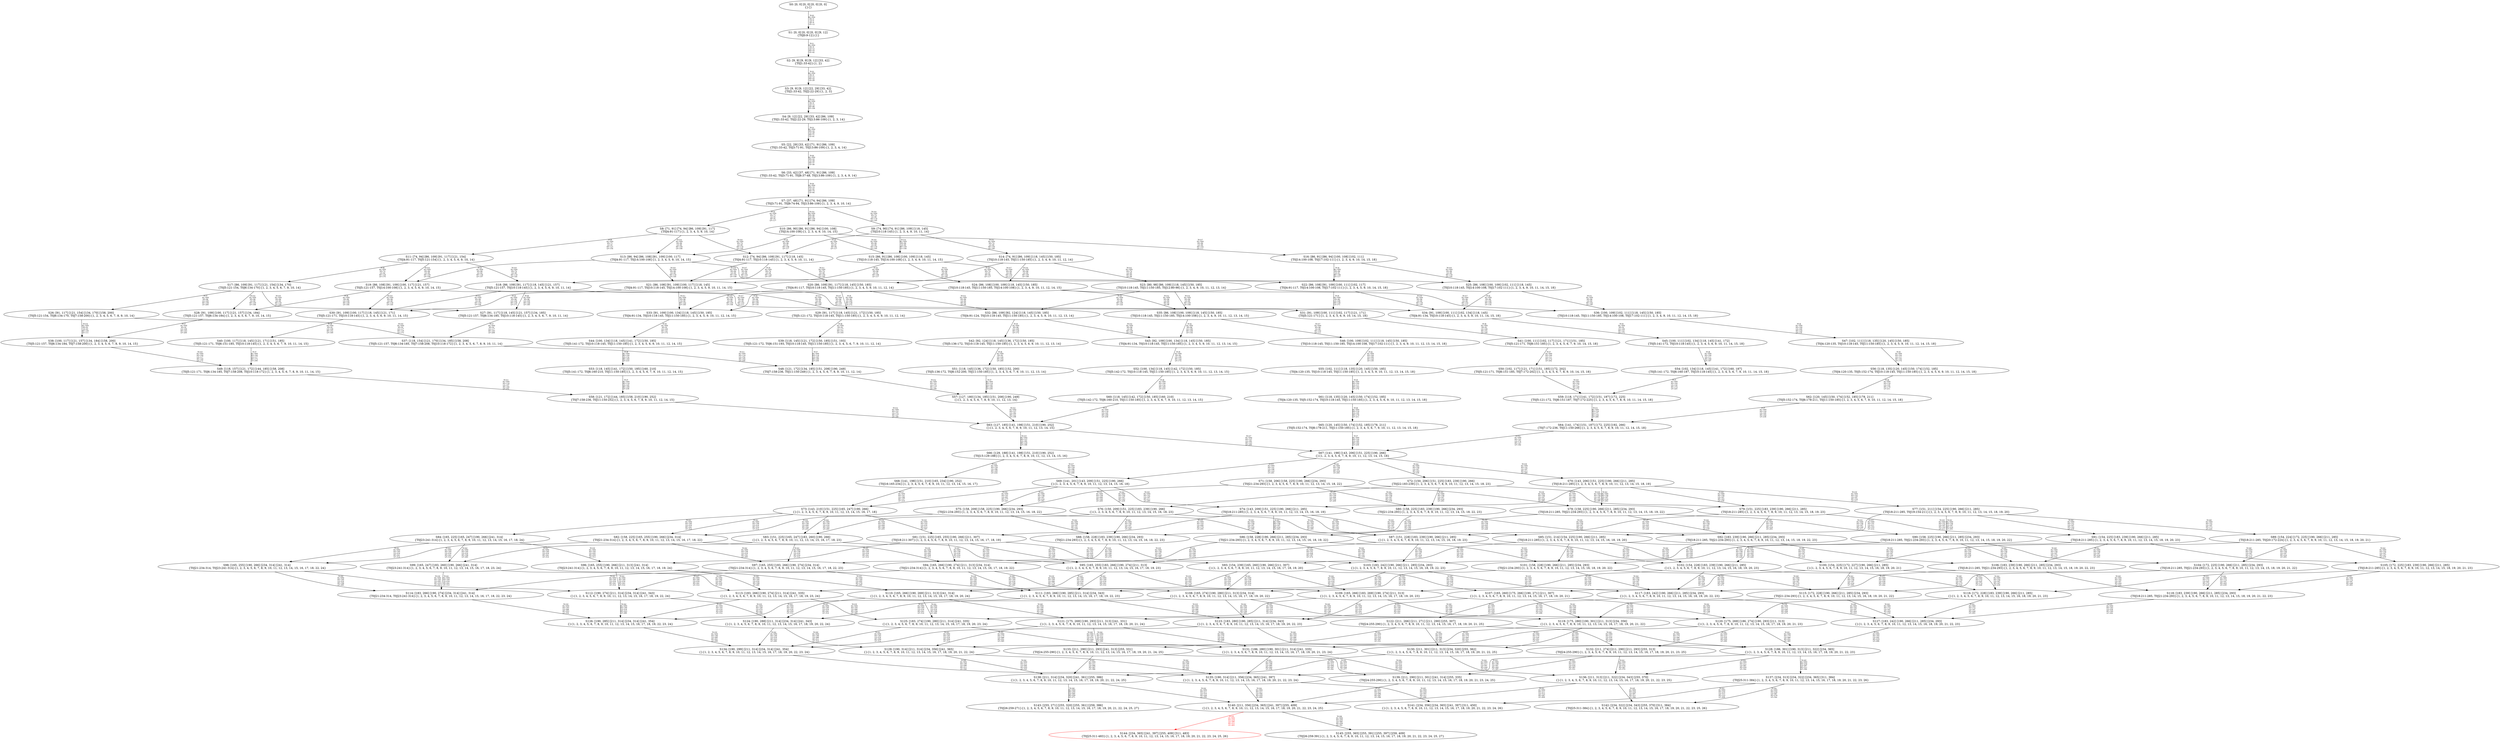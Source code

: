 digraph {
	S0[label="S0: [0, 0] [0, 0] [0, 0] [0, 0] \n{}{}"];
	S1[label="S1: [0, 0] [0, 0] [0, 0] [9, 12] \n{T0J0:9-12}{1}"];
	S2[label="S2: [9, 9] [9, 9] [9, 12] [33, 42] \n{T0J1:33-42}{1, 2}"];
	S3[label="S3: [9, 9] [9, 12] [22, 29] [33, 42] \n{T0J1:33-42, T0J2:22-29}{1, 2, 3}"];
	S4[label="S4: [9, 12] [22, 29] [33, 42] [86, 109] \n{T0J1:33-42, T0J2:22-29, T0J13:86-109}{1, 2, 3, 14}"];
	S5[label="S5: [22, 29] [33, 42] [71, 91] [86, 109] \n{T0J1:33-42, T0J3:71-91, T0J13:86-109}{1, 2, 3, 4, 14}"];
	S6[label="S6: [33, 42] [37, 48] [71, 91] [86, 109] \n{T0J1:33-42, T0J3:71-91, T0J8:37-48, T0J13:86-109}{1, 2, 3, 4, 9, 14}"];
	S7[label="S7: [37, 48] [71, 91] [74, 94] [86, 109] \n{T0J3:71-91, T0J9:74-94, T0J13:86-109}{1, 2, 3, 4, 9, 10, 14}"];
	S8[label="S8: [71, 91] [74, 94] [86, 109] [91, 117] \n{T0J4:91-117}{1, 2, 3, 4, 5, 9, 10, 14}"];
	S9[label="S9: [74, 90] [74, 91] [86, 109] [118, 145] \n{T0J10:118-145}{1, 2, 3, 4, 9, 10, 11, 14}"];
	S10[label="S10: [86, 90] [86, 91] [86, 94] [100, 108] \n{T0J14:100-108}{1, 2, 3, 4, 9, 10, 14, 15}"];
	S11[label="S11: [74, 94] [86, 109] [91, 117] [121, 154] \n{T0J4:91-117, T0J5:121-154}{1, 2, 3, 4, 5, 6, 9, 10, 14}"];
	S12[label="S12: [74, 94] [86, 109] [91, 117] [118, 145] \n{T0J4:91-117, T0J10:118-145}{1, 2, 3, 4, 5, 9, 10, 11, 14}"];
	S13[label="S13: [86, 94] [86, 108] [91, 109] [100, 117] \n{T0J4:91-117, T0J14:100-108}{1, 2, 3, 4, 5, 9, 10, 14, 15}"];
	S14[label="S14: [74, 91] [86, 109] [118, 145] [150, 185] \n{T0J10:118-145, T0J11:150-185}{1, 2, 3, 4, 9, 10, 11, 12, 14}"];
	S15[label="S15: [86, 91] [86, 108] [100, 109] [118, 145] \n{T0J10:118-145, T0J14:100-108}{1, 2, 3, 4, 9, 10, 11, 14, 15}"];
	S16[label="S16: [86, 91] [86, 94] [100, 108] [102, 111] \n{T0J14:100-108, T0J17:102-111}{1, 2, 3, 4, 9, 10, 14, 15, 18}"];
	S17[label="S17: [86, 109] [91, 117] [121, 154] [134, 170] \n{T0J5:121-154, T0J6:134-170}{1, 2, 3, 4, 5, 6, 7, 9, 10, 14}"];
	S18[label="S18: [86, 109] [91, 117] [118, 145] [121, 157] \n{T0J5:121-157, T0J10:118-145}{1, 2, 3, 4, 5, 6, 9, 10, 11, 14}"];
	S19[label="S19: [86, 108] [91, 109] [100, 117] [121, 157] \n{T0J5:121-157, T0J14:100-108}{1, 2, 3, 4, 5, 6, 9, 10, 14, 15}"];
	S20[label="S20: [86, 109] [91, 117] [118, 145] [150, 185] \n{T0J4:91-117, T0J10:118-145, T0J11:150-185}{1, 2, 3, 4, 5, 9, 10, 11, 12, 14}"];
	S21[label="S21: [86, 108] [91, 109] [100, 117] [118, 145] \n{T0J4:91-117, T0J10:118-145, T0J14:100-108}{1, 2, 3, 4, 5, 9, 10, 11, 14, 15}"];
	S22[label="S22: [86, 108] [91, 109] [100, 111] [102, 117] \n{T0J4:91-117, T0J14:100-108, T0J17:102-111}{1, 2, 3, 4, 5, 9, 10, 14, 15, 18}"];
	S23[label="S23: [80, 98] [86, 109] [118, 145] [150, 185] \n{T0J10:118-145, T0J11:150-185, T0J12:80-98}{1, 2, 3, 4, 9, 10, 11, 12, 13, 14}"];
	S24[label="S24: [86, 108] [100, 109] [118, 145] [150, 185] \n{T0J10:118-145, T0J11:150-185, T0J14:100-108}{1, 2, 3, 4, 9, 10, 11, 12, 14, 15}"];
	S25[label="S25: [86, 108] [100, 109] [102, 111] [118, 145] \n{T0J10:118-145, T0J14:100-108, T0J17:102-111}{1, 2, 3, 4, 9, 10, 11, 14, 15, 18}"];
	S26[label="S26: [91, 117] [121, 154] [134, 170] [158, 200] \n{T0J5:121-154, T0J6:134-170, T0J7:158-200}{1, 2, 3, 4, 5, 6, 7, 8, 9, 10, 14}"];
	S27[label="S27: [91, 117] [118, 145] [121, 157] [134, 185] \n{T0J5:121-157, T0J6:134-185, T0J10:118-145}{1, 2, 3, 4, 5, 6, 7, 9, 10, 11, 14}"];
	S28[label="S28: [91, 109] [100, 117] [121, 157] [134, 184] \n{T0J5:121-157, T0J6:134-184}{1, 2, 3, 4, 5, 6, 7, 9, 10, 14, 15}"];
	S29[label="S29: [91, 117] [118, 145] [121, 172] [150, 185] \n{T0J5:121-172, T0J10:118-145, T0J11:150-185}{1, 2, 3, 4, 5, 6, 9, 10, 11, 12, 14}"];
	S30[label="S30: [91, 109] [100, 117] [118, 145] [121, 171] \n{T0J5:121-171, T0J10:118-145}{1, 2, 3, 4, 5, 6, 9, 10, 11, 14, 15}"];
	S31[label="S31: [91, 109] [100, 111] [102, 117] [121, 171] \n{T0J5:121-171}{1, 2, 3, 4, 5, 6, 9, 10, 14, 15, 18}"];
	S32[label="S32: [86, 109] [92, 124] [118, 145] [150, 185] \n{T0J4:91-124, T0J10:118-145, T0J11:150-185}{1, 2, 3, 4, 5, 9, 10, 11, 12, 13, 14}"];
	S33[label="S33: [91, 109] [100, 134] [118, 145] [150, 185] \n{T0J4:91-134, T0J10:118-145, T0J11:150-185}{1, 2, 3, 4, 5, 9, 10, 11, 12, 14, 15}"];
	S34[label="S34: [91, 109] [100, 111] [102, 134] [118, 145] \n{T0J4:91-134, T0J10:118-145}{1, 2, 3, 4, 5, 9, 10, 11, 14, 15, 18}"];
	S35[label="S35: [86, 108] [100, 109] [118, 145] [150, 185] \n{T0J10:118-145, T0J11:150-185, T0J14:100-108}{1, 2, 3, 4, 9, 10, 11, 12, 13, 14, 15}"];
	S36[label="S36: [100, 109] [102, 111] [118, 145] [150, 185] \n{T0J10:118-145, T0J11:150-185, T0J14:100-108, T0J17:102-111}{1, 2, 3, 4, 9, 10, 11, 12, 14, 15, 18}"];
	S37[label="S37: [118, 154] [121, 170] [134, 185] [158, 208] \n{T0J5:121-157, T0J6:134-185, T0J7:158-208, T0J10:118-172}{1, 2, 3, 4, 5, 6, 7, 8, 9, 10, 11, 14}"];
	S38[label="S38: [100, 117] [121, 157] [134, 184] [158, 200] \n{T0J5:121-157, T0J6:134-184, T0J7:158-200}{1, 2, 3, 4, 5, 6, 7, 8, 9, 10, 14, 15}"];
	S39[label="S39: [118, 145] [121, 172] [150, 185] [151, 193] \n{T0J5:121-172, T0J6:151-193, T0J10:118-145, T0J11:150-185}{1, 2, 3, 4, 5, 6, 7, 9, 10, 11, 12, 14}"];
	S40[label="S40: [100, 117] [118, 145] [121, 171] [151, 185] \n{T0J5:121-171, T0J6:151-185, T0J10:118-145}{1, 2, 3, 4, 5, 6, 7, 9, 10, 11, 14, 15}"];
	S41[label="S41: [100, 111] [102, 117] [121, 171] [151, 185] \n{T0J5:121-171, T0J6:151-185}{1, 2, 3, 4, 5, 6, 7, 9, 10, 14, 15, 18}"];
	S42[label="S42: [92, 124] [118, 145] [136, 172] [150, 185] \n{T0J5:136-172, T0J10:118-145, T0J11:150-185}{1, 2, 3, 4, 5, 6, 9, 10, 11, 12, 13, 14}"];
	S43[label="S43: [92, 109] [100, 134] [118, 145] [150, 185] \n{T0J4:91-134, T0J10:118-145, T0J11:150-185}{1, 2, 3, 4, 5, 9, 10, 11, 12, 13, 14, 15}"];
	S44[label="S44: [100, 134] [118, 145] [141, 172] [150, 185] \n{T0J5:141-172, T0J10:118-145, T0J11:150-185}{1, 2, 3, 4, 5, 6, 9, 10, 11, 12, 14, 15}"];
	S45[label="S45: [100, 111] [102, 134] [118, 145] [141, 172] \n{T0J5:141-172, T0J10:118-145}{1, 2, 3, 4, 5, 6, 9, 10, 11, 14, 15, 18}"];
	S46[label="S46: [100, 109] [102, 111] [118, 145] [150, 185] \n{T0J10:118-145, T0J11:150-185, T0J14:100-108, T0J17:102-111}{1, 2, 3, 4, 9, 10, 11, 12, 13, 14, 15, 18}"];
	S47[label="S47: [102, 111] [118, 135] [120, 145] [150, 185] \n{T0J4:120-135, T0J10:118-145, T0J11:150-185}{1, 2, 3, 4, 5, 9, 10, 11, 12, 14, 15, 18}"];
	S48[label="S48: [121, 172] [134, 185] [151, 208] [190, 249] \n{T0J7:158-236, T0J11:150-249}{1, 2, 3, 4, 5, 6, 7, 8, 9, 10, 11, 12, 14}"];
	S49[label="S49: [118, 157] [121, 172] [144, 185] [158, 208] \n{T0J5:121-171, T0J6:134-185, T0J7:158-208, T0J10:118-172}{1, 2, 3, 4, 5, 6, 7, 8, 9, 10, 11, 14, 15}"];
	S50[label="S50: [102, 117] [121, 171] [151, 185] [172, 202] \n{T0J5:121-171, T0J6:151-185, T0J7:172-202}{1, 2, 3, 4, 5, 6, 7, 8, 9, 10, 14, 15, 18}"];
	S51[label="S51: [118, 145] [136, 172] [150, 185] [152, 200] \n{T0J5:136-172, T0J6:152-200, T0J11:150-185}{1, 2, 3, 4, 5, 6, 7, 9, 10, 11, 12, 13, 14}"];
	S52[label="S52: [100, 134] [118, 145] [142, 172] [150, 185] \n{T0J5:142-172, T0J10:118-145, T0J11:150-185}{1, 2, 3, 4, 5, 6, 9, 10, 11, 12, 13, 14, 15}"];
	S53[label="S53: [118, 145] [141, 172] [150, 185] [160, 210] \n{T0J5:141-172, T0J6:160-210, T0J11:150-185}{1, 2, 3, 4, 5, 6, 7, 9, 10, 11, 12, 14, 15}"];
	S54[label="S54: [102, 134] [118, 145] [141, 172] [160, 187] \n{T0J5:141-172, T0J6:160-187, T0J10:118-145}{1, 2, 3, 4, 5, 6, 7, 9, 10, 11, 14, 15, 18}"];
	S55[label="S55: [102, 111] [118, 135] [120, 145] [150, 185] \n{T0J4:120-135, T0J10:118-145, T0J11:150-185}{1, 2, 3, 4, 5, 9, 10, 11, 12, 13, 14, 15, 18}"];
	S56[label="S56: [118, 135] [120, 145] [150, 174] [152, 185] \n{T0J4:120-135, T0J5:152-174, T0J10:118-145, T0J11:150-185}{1, 2, 3, 4, 5, 6, 9, 10, 11, 12, 14, 15, 18}"];
	S57[label="S57: [127, 180] [134, 185] [151, 208] [190, 249] \n{}{1, 2, 3, 4, 5, 6, 7, 8, 9, 10, 11, 12, 13, 14}"];
	S58[label="S58: [121, 172] [144, 185] [158, 210] [190, 252] \n{T0J7:158-236, T0J11:150-252}{1, 2, 3, 4, 5, 6, 7, 8, 9, 10, 11, 12, 14, 15}"];
	S59[label="S59: [118, 171] [141, 172] [151, 187] [172, 225] \n{T0J5:121-172, T0J6:151-187, T0J7:172-225}{1, 2, 3, 4, 5, 6, 7, 8, 9, 10, 11, 14, 15, 18}"];
	S60[label="S60: [118, 145] [142, 172] [150, 185] [160, 210] \n{T0J5:142-172, T0J6:160-210, T0J11:150-185}{1, 2, 3, 4, 5, 6, 7, 9, 10, 11, 12, 13, 14, 15}"];
	S61[label="S61: [118, 135] [120, 145] [150, 174] [152, 185] \n{T0J4:120-135, T0J5:152-174, T0J10:118-145, T0J11:150-185}{1, 2, 3, 4, 5, 6, 9, 10, 11, 12, 13, 14, 15, 18}"];
	S62[label="S62: [120, 145] [150, 174] [152, 185] [178, 211] \n{T0J5:152-174, T0J6:178-211, T0J11:150-185}{1, 2, 3, 4, 5, 6, 7, 9, 10, 11, 12, 14, 15, 18}"];
	S63[label="S63: [127, 185] [141, 198] [151, 210] [190, 252] \n{}{1, 2, 3, 4, 5, 6, 7, 8, 9, 10, 11, 12, 13, 14, 15}"];
	S64[label="S64: [141, 174] [151, 187] [172, 225] [192, 266] \n{T0J7:172-236, T0J11:150-266}{1, 2, 3, 4, 5, 6, 7, 8, 9, 10, 11, 12, 14, 15, 18}"];
	S65[label="S65: [120, 145] [150, 174] [152, 185] [178, 211] \n{T0J5:152-174, T0J6:178-211, T0J11:150-185}{1, 2, 3, 4, 5, 6, 7, 9, 10, 11, 12, 13, 14, 15, 18}"];
	S66[label="S66: [129, 188] [141, 198] [151, 210] [190, 252] \n{T0J15:129-188}{1, 2, 3, 4, 5, 6, 7, 8, 9, 10, 11, 12, 13, 14, 15, 16}"];
	S67[label="S67: [141, 198] [143, 206] [151, 225] [190, 266] \n{}{1, 2, 3, 4, 5, 6, 7, 8, 9, 10, 11, 12, 13, 14, 15, 18}"];
	S68[label="S68: [141, 198] [151, 210] [165, 234] [190, 252] \n{T0J16:165-234}{1, 2, 3, 4, 5, 6, 7, 8, 9, 10, 11, 12, 13, 14, 15, 16, 17}"];
	S69[label="S69: [141, 201] [143, 209] [151, 225] [190, 266] \n{}{1, 2, 3, 4, 5, 6, 7, 8, 9, 10, 11, 12, 13, 14, 15, 16, 18}"];
	S70[label="S70: [143, 206] [151, 225] [190, 266] [211, 285] \n{T0J18:211-285}{1, 2, 3, 4, 5, 6, 7, 8, 9, 10, 11, 12, 13, 14, 15, 18, 19}"];
	S71[label="S71: [158, 206] [158, 225] [190, 266] [234, 293] \n{T0J21:234-293}{1, 2, 3, 4, 5, 6, 7, 8, 9, 10, 11, 12, 13, 14, 15, 18, 22}"];
	S72[label="S72: [150, 206] [151, 225] [183, 239] [190, 266] \n{T0J22:183-239}{1, 2, 3, 4, 5, 6, 7, 8, 9, 10, 11, 12, 13, 14, 15, 18, 23}"];
	S73[label="S73: [143, 210] [151, 225] [165, 247] [190, 266] \n{}{1, 2, 3, 4, 5, 6, 7, 8, 9, 10, 11, 12, 13, 14, 15, 16, 17, 18}"];
	S74[label="S74: [143, 209] [151, 225] [190, 266] [211, 285] \n{T0J18:211-285}{1, 2, 3, 4, 5, 6, 7, 8, 9, 10, 11, 12, 13, 14, 15, 16, 18, 19}"];
	S75[label="S75: [158, 209] [158, 225] [190, 266] [234, 293] \n{T0J21:234-293}{1, 2, 3, 4, 5, 6, 7, 8, 9, 10, 11, 12, 13, 14, 15, 16, 18, 22}"];
	S76[label="S76: [150, 209] [151, 225] [183, 239] [190, 266] \n{}{1, 2, 3, 4, 5, 6, 7, 8, 9, 10, 11, 12, 13, 14, 15, 16, 18, 23}"];
	S77[label="S77: [151, 211] [154, 225] [190, 266] [211, 285] \n{T0J18:211-285, T0J19:154-211}{1, 2, 3, 4, 5, 6, 7, 8, 9, 10, 11, 12, 13, 14, 15, 18, 19, 20}"];
	S78[label="S78: [158, 225] [190, 266] [211, 285] [234, 293] \n{T0J18:211-285, T0J21:234-293}{1, 2, 3, 4, 5, 6, 7, 8, 9, 10, 11, 12, 13, 14, 15, 18, 19, 22}"];
	S79[label="S79: [151, 225] [183, 239] [190, 266] [211, 285] \n{T0J18:211-285}{1, 2, 3, 4, 5, 6, 7, 8, 9, 10, 11, 12, 13, 14, 15, 18, 19, 23}"];
	S80[label="S80: [158, 225] [183, 239] [190, 266] [234, 293] \n{T0J21:234-293}{1, 2, 3, 4, 5, 6, 7, 8, 9, 10, 11, 12, 13, 14, 15, 18, 22, 23}"];
	S81[label="S81: [151, 225] [165, 255] [190, 266] [211, 307] \n{T0J18:211-307}{1, 2, 3, 4, 5, 6, 7, 8, 9, 10, 11, 12, 13, 14, 15, 16, 17, 18, 19}"];
	S82[label="S82: [158, 225] [165, 255] [190, 266] [234, 314] \n{T0J21:234-314}{1, 2, 3, 4, 5, 6, 7, 8, 9, 10, 11, 12, 13, 14, 15, 16, 17, 18, 22}"];
	S83[label="S83: [151, 225] [165, 247] [183, 260] [190, 266] \n{}{1, 2, 3, 4, 5, 6, 7, 8, 9, 10, 11, 12, 13, 14, 15, 16, 17, 18, 23}"];
	S84[label="S84: [165, 225] [165, 247] [190, 266] [241, 314] \n{T0J23:241-314}{1, 2, 3, 4, 5, 6, 7, 8, 9, 10, 11, 12, 13, 14, 15, 16, 17, 18, 24}"];
	S85[label="S85: [151, 214] [154, 225] [190, 266] [211, 285] \n{T0J18:211-285}{1, 2, 3, 4, 5, 6, 7, 8, 9, 10, 11, 12, 13, 14, 15, 16, 18, 19, 20}"];
	S86[label="S86: [158, 228] [190, 266] [211, 285] [234, 293] \n{T0J21:234-293}{1, 2, 3, 4, 5, 6, 7, 8, 9, 10, 11, 12, 13, 14, 15, 16, 18, 19, 22}"];
	S87[label="S87: [151, 228] [183, 239] [190, 266] [211, 285] \n{}{1, 2, 3, 4, 5, 6, 7, 8, 9, 10, 11, 12, 13, 14, 15, 16, 18, 19, 23}"];
	S88[label="S88: [158, 228] [183, 239] [190, 266] [234, 293] \n{T0J21:234-293}{1, 2, 3, 4, 5, 6, 7, 8, 9, 10, 11, 12, 13, 14, 15, 16, 18, 22, 23}"];
	S89[label="S89: [154, 224] [172, 225] [190, 266] [211, 285] \n{T0J18:211-285, T0J20:172-224}{1, 2, 3, 4, 5, 6, 7, 8, 9, 10, 11, 12, 13, 14, 15, 18, 19, 20, 21}"];
	S90[label="S90: [158, 225] [190, 266] [211, 285] [234, 293] \n{T0J18:211-285, T0J21:234-293}{1, 2, 3, 4, 5, 6, 7, 8, 9, 10, 11, 12, 13, 14, 15, 18, 19, 20, 22}"];
	S91[label="S91: [154, 225] [183, 239] [190, 266] [211, 285] \n{T0J18:211-285}{1, 2, 3, 4, 5, 6, 7, 8, 9, 10, 11, 12, 13, 14, 15, 18, 19, 20, 23}"];
	S92[label="S92: [183, 239] [190, 266] [211, 285] [234, 293] \n{T0J18:211-285, T0J21:234-293}{1, 2, 3, 4, 5, 6, 7, 8, 9, 10, 11, 12, 13, 14, 15, 18, 19, 22, 23}"];
	S93[label="S93: [154, 239] [165, 260] [190, 266] [211, 307] \n{}{1, 2, 3, 4, 5, 6, 7, 8, 9, 10, 11, 12, 13, 14, 15, 16, 17, 18, 19, 20}"];
	S94[label="S94: [165, 266] [190, 274] [211, 313] [234, 314] \n{T0J21:234-314}{1, 2, 3, 4, 5, 6, 7, 8, 9, 10, 11, 12, 13, 14, 15, 16, 17, 18, 19, 22}"];
	S95[label="S95: [165, 255] [183, 266] [190, 274] [211, 313] \n{}{1, 2, 3, 4, 5, 6, 7, 8, 9, 10, 11, 12, 13, 14, 15, 16, 17, 18, 19, 23}"];
	S96[label="S96: [165, 255] [190, 266] [211, 313] [241, 314] \n{T0J23:241-314}{1, 2, 3, 4, 5, 6, 7, 8, 9, 10, 11, 12, 13, 14, 15, 16, 17, 18, 19, 24}"];
	S97[label="S97: [165, 255] [183, 266] [190, 274] [234, 314] \n{T0J21:234-314}{1, 2, 3, 4, 5, 6, 7, 8, 9, 10, 11, 12, 13, 14, 15, 16, 17, 18, 22, 23}"];
	S98[label="S98: [165, 255] [190, 266] [234, 314] [241, 314] \n{T0J21:234-314, T0J23:241-314}{1, 2, 3, 4, 5, 6, 7, 8, 9, 10, 11, 12, 13, 14, 15, 16, 17, 18, 22, 24}"];
	S99[label="S99: [165, 247] [183, 260] [190, 266] [241, 314] \n{T0J23:241-314}{1, 2, 3, 4, 5, 6, 7, 8, 9, 10, 11, 12, 13, 14, 15, 16, 17, 18, 23, 24}"];
	S100[label="S100: [154, 225] [172, 227] [190, 266] [211, 285] \n{}{1, 2, 3, 4, 5, 6, 7, 8, 9, 10, 11, 12, 13, 14, 15, 16, 18, 19, 20, 21}"];
	S101[label="S101: [158, 228] [190, 266] [211, 285] [234, 293] \n{T0J21:234-293}{1, 2, 3, 4, 5, 6, 7, 8, 9, 10, 11, 12, 13, 14, 15, 16, 18, 19, 20, 22}"];
	S102[label="S102: [154, 228] [183, 239] [190, 266] [211, 285] \n{}{1, 2, 3, 4, 5, 6, 7, 8, 9, 10, 11, 12, 13, 14, 15, 16, 18, 19, 20, 23}"];
	S103[label="S103: [183, 242] [190, 266] [211, 285] [234, 293] \n{}{1, 2, 3, 4, 5, 6, 7, 8, 9, 10, 11, 12, 13, 14, 15, 16, 18, 19, 22, 23}"];
	S104[label="S104: [172, 225] [190, 266] [211, 285] [234, 293] \n{T0J18:211-285, T0J21:234-293}{1, 2, 3, 4, 5, 6, 7, 8, 9, 10, 11, 12, 13, 14, 15, 18, 19, 20, 21, 22}"];
	S105[label="S105: [172, 225] [183, 239] [190, 266] [211, 285] \n{T0J18:211-285}{1, 2, 3, 4, 5, 6, 7, 8, 9, 10, 11, 12, 13, 14, 15, 18, 19, 20, 21, 23}"];
	S106[label="S106: [183, 239] [190, 266] [211, 285] [234, 293] \n{T0J18:211-285, T0J21:234-293}{1, 2, 3, 4, 5, 6, 7, 8, 9, 10, 11, 12, 13, 14, 15, 18, 19, 20, 22, 23}"];
	S107[label="S107: [165, 260] [175, 266] [190, 271] [211, 307] \n{}{1, 2, 3, 4, 5, 6, 7, 8, 9, 10, 11, 12, 13, 14, 15, 16, 17, 18, 19, 20, 21}"];
	S108[label="S108: [165, 274] [190, 280] [211, 313] [234, 314] \n{}{1, 2, 3, 4, 5, 6, 7, 8, 9, 10, 11, 12, 13, 14, 15, 16, 17, 18, 19, 20, 22}"];
	S109[label="S109: [165, 266] [183, 269] [190, 274] [211, 313] \n{}{1, 2, 3, 4, 5, 6, 7, 8, 9, 10, 11, 12, 13, 14, 15, 16, 17, 18, 19, 20, 23}"];
	S110[label="S110: [165, 266] [190, 269] [211, 313] [241, 314] \n{}{1, 2, 3, 4, 5, 6, 7, 8, 9, 10, 11, 12, 13, 14, 15, 16, 17, 18, 19, 20, 24}"];
	S111[label="S111: [183, 266] [190, 285] [211, 314] [234, 343] \n{}{1, 2, 3, 4, 5, 6, 7, 8, 9, 10, 11, 12, 13, 14, 15, 16, 17, 18, 19, 22, 23}"];
	S112[label="S112: [190, 274] [211, 314] [234, 314] [241, 343] \n{}{1, 2, 3, 4, 5, 6, 7, 8, 9, 10, 11, 12, 13, 14, 15, 16, 17, 18, 19, 22, 24}"];
	S113[label="S113: [183, 266] [190, 274] [211, 314] [241, 335] \n{}{1, 2, 3, 4, 5, 6, 7, 8, 9, 10, 11, 12, 13, 14, 15, 16, 17, 18, 19, 23, 24}"];
	S114[label="S114: [183, 266] [190, 274] [234, 314] [241, 314] \n{T0J21:234-314, T0J23:241-314}{1, 2, 3, 4, 5, 6, 7, 8, 9, 10, 11, 12, 13, 14, 15, 16, 17, 18, 22, 23, 24}"];
	S115[label="S115: [172, 228] [190, 266] [211, 285] [234, 293] \n{T0J21:234-293}{1, 2, 3, 4, 5, 6, 7, 8, 9, 10, 11, 12, 13, 14, 15, 16, 18, 19, 20, 21, 22}"];
	S116[label="S116: [172, 228] [183, 239] [190, 266] [211, 285] \n{}{1, 2, 3, 4, 5, 6, 7, 8, 9, 10, 11, 12, 13, 14, 15, 16, 18, 19, 20, 21, 23}"];
	S117[label="S117: [183, 242] [190, 266] [211, 285] [234, 293] \n{}{1, 2, 3, 4, 5, 6, 7, 8, 9, 10, 11, 12, 13, 14, 15, 16, 18, 19, 20, 22, 23}"];
	S118[label="S118: [183, 239] [190, 266] [211, 285] [234, 293] \n{T0J18:211-285, T0J21:234-293}{1, 2, 3, 4, 5, 6, 7, 8, 9, 10, 11, 12, 13, 14, 15, 18, 19, 20, 21, 22, 23}"];
	S119[label="S119: [175, 280] [190, 301] [211, 313] [234, 356] \n{}{1, 2, 3, 4, 5, 6, 7, 8, 9, 10, 11, 12, 13, 14, 15, 16, 17, 18, 19, 20, 21, 22}"];
	S120[label="S120: [175, 269] [186, 274] [190, 293] [211, 313] \n{}{1, 2, 3, 4, 5, 6, 7, 8, 9, 10, 11, 12, 13, 14, 15, 16, 17, 18, 19, 20, 21, 23}"];
	S121[label="S121: [175, 269] [190, 293] [211, 313] [241, 331] \n{}{1, 2, 3, 4, 5, 6, 7, 8, 9, 10, 11, 12, 13, 14, 15, 16, 17, 18, 19, 20, 21, 24}"];
	S122[label="S122: [211, 266] [211, 271] [211, 290] [255, 307] \n{T0J24:255-290}{1, 2, 3, 4, 5, 6, 7, 8, 9, 10, 11, 12, 13, 14, 15, 16, 17, 18, 19, 20, 21, 25}"];
	S123[label="S123: [183, 280] [190, 285] [211, 314] [234, 343] \n{}{1, 2, 3, 4, 5, 6, 7, 8, 9, 10, 11, 12, 13, 14, 15, 16, 17, 18, 19, 20, 22, 23}"];
	S124[label="S124: [190, 288] [211, 314] [234, 314] [241, 343] \n{}{1, 2, 3, 4, 5, 6, 7, 8, 9, 10, 11, 12, 13, 14, 15, 16, 17, 18, 19, 20, 22, 24}"];
	S125[label="S125: [183, 274] [190, 280] [211, 314] [241, 335] \n{}{1, 2, 3, 4, 5, 6, 7, 8, 9, 10, 11, 12, 13, 14, 15, 16, 17, 18, 19, 20, 23, 24}"];
	S126[label="S126: [190, 285] [211, 314] [234, 314] [241, 354] \n{}{1, 2, 3, 4, 5, 6, 7, 8, 9, 10, 11, 12, 13, 14, 15, 16, 17, 18, 19, 22, 23, 24}"];
	S127[label="S127: [183, 242] [190, 266] [211, 285] [234, 293] \n{}{1, 2, 3, 4, 5, 6, 7, 8, 9, 10, 11, 12, 13, 14, 15, 16, 18, 19, 20, 21, 22, 23}"];
	S128[label="S128: [186, 301] [190, 313] [211, 322] [234, 365] \n{}{1, 2, 3, 4, 5, 6, 7, 8, 9, 10, 11, 12, 13, 14, 15, 16, 17, 18, 19, 20, 21, 22, 23}"];
	S129[label="S129: [190, 314] [211, 314] [234, 356] [241, 365] \n{}{1, 2, 3, 4, 5, 6, 7, 8, 9, 10, 11, 12, 13, 14, 15, 16, 17, 18, 19, 20, 21, 22, 24}"];
	S130[label="S130: [211, 301] [211, 313] [234, 320] [255, 362] \n{}{1, 2, 3, 4, 5, 6, 7, 8, 9, 10, 11, 12, 13, 14, 15, 16, 17, 18, 19, 20, 21, 22, 25}"];
	S131[label="S131: [186, 280] [190, 301] [211, 314] [241, 335] \n{}{1, 2, 3, 4, 5, 6, 7, 8, 9, 10, 11, 12, 13, 14, 15, 16, 17, 18, 19, 20, 21, 23, 24}"];
	S132[label="S132: [211, 274] [211, 290] [211, 293] [255, 313] \n{T0J24:255-290}{1, 2, 3, 4, 5, 6, 7, 8, 9, 10, 11, 12, 13, 14, 15, 16, 17, 18, 19, 20, 21, 23, 25}"];
	S133[label="S133: [211, 290] [211, 293] [241, 313] [255, 331] \n{T0J24:255-290}{1, 2, 3, 4, 5, 6, 7, 8, 9, 10, 11, 12, 13, 14, 15, 16, 17, 18, 19, 20, 21, 24, 25}"];
	S134[label="S134: [190, 299] [211, 314] [234, 314] [241, 354] \n{}{1, 2, 3, 4, 5, 6, 7, 8, 9, 10, 11, 12, 13, 14, 15, 16, 17, 18, 19, 20, 22, 23, 24}"];
	S135[label="S135: [190, 314] [211, 356] [234, 365] [241, 397] \n{}{1, 2, 3, 4, 5, 6, 7, 8, 9, 10, 11, 12, 13, 14, 15, 16, 17, 18, 19, 20, 21, 22, 23, 24}"];
	S136[label="S136: [211, 313] [211, 322] [234, 343] [255, 370] \n{}{1, 2, 3, 4, 5, 6, 7, 8, 9, 10, 11, 12, 13, 14, 15, 16, 17, 18, 19, 20, 21, 22, 23, 25}"];
	S137[label="S137: [234, 313] [234, 322] [234, 365] [311, 384] \n{T0J25:311-384}{1, 2, 3, 4, 5, 6, 7, 8, 9, 10, 11, 12, 13, 14, 15, 16, 17, 18, 19, 20, 21, 22, 23, 26}"];
	S138[label="S138: [211, 314] [234, 320] [241, 361] [255, 386] \n{}{1, 2, 3, 4, 5, 6, 7, 8, 9, 10, 11, 12, 13, 14, 15, 16, 17, 18, 19, 20, 21, 22, 24, 25}"];
	S139[label="S139: [211, 290] [211, 301] [241, 314] [255, 335] \n{T0J24:255-290}{1, 2, 3, 4, 5, 6, 7, 8, 9, 10, 11, 12, 13, 14, 15, 16, 17, 18, 19, 20, 21, 23, 24, 25}"];
	S140[label="S140: [211, 356] [234, 365] [241, 397] [255, 409] \n{}{1, 2, 3, 4, 5, 6, 7, 8, 9, 10, 11, 12, 13, 14, 15, 16, 17, 18, 19, 20, 21, 22, 23, 24, 25}"];
	S141[label="S141: [234, 356] [234, 365] [241, 397] [311, 450] \n{}{1, 2, 3, 4, 5, 6, 7, 8, 9, 10, 11, 12, 13, 14, 15, 16, 17, 18, 19, 20, 21, 22, 23, 24, 26}"];
	S142[label="S142: [234, 322] [234, 343] [255, 370] [311, 384] \n{T0J25:311-384}{1, 2, 3, 4, 5, 6, 7, 8, 9, 10, 11, 12, 13, 14, 15, 16, 17, 18, 19, 20, 21, 22, 23, 25, 26}"];
	S143[label="S143: [255, 271] [255, 320] [255, 361] [259, 386] \n{T0J26:259-271}{1, 2, 3, 4, 5, 6, 7, 8, 9, 10, 11, 12, 13, 14, 15, 16, 17, 18, 19, 20, 21, 22, 24, 25, 27}"];
	S144[label="S144: [234, 365] [241, 397] [255, 409] [311, 483] \n{T0J25:311-483}{1, 2, 3, 4, 5, 6, 7, 8, 9, 10, 11, 12, 13, 14, 15, 16, 17, 18, 19, 20, 21, 22, 23, 24, 25, 26}"];
	S145[label="S145: [255, 365] [255, 391] [255, 397] [259, 409] \n{T0J26:259-391}{1, 2, 3, 4, 5, 6, 7, 8, 9, 10, 11, 12, 13, 14, 15, 16, 17, 18, 19, 20, 21, 22, 23, 24, 25, 27}"];
	S0 -> S1[label="T0 J0\nDL=450\nES=0\nLS=0\nEF=9\nLF=12",fontsize=8];
	S1 -> S2[label="T0 J1\nDL=450\nES=9\nLS=12\nEF=33\nLF=42",fontsize=8];
	S2 -> S3[label="T0 J2\nDL=450\nES=9\nLS=12\nEF=22\nLF=29",fontsize=8];
	S3 -> S4[label="T0 J13\nDL=450\nES=9\nLS=12\nEF=86\nLF=109",fontsize=8];
	S4 -> S5[label="T0 J3\nDL=450\nES=22\nLS=29\nEF=71\nLF=91",fontsize=8];
	S5 -> S6[label="T0 J8\nDL=450\nES=22\nLS=29\nEF=37\nLF=48",fontsize=8];
	S6 -> S7[label="T0 J9\nDL=450\nES=33\nLS=42\nEF=74\nLF=94",fontsize=8];
	S7 -> S8[label="T0 J4\nDL=450\nES=71\nLS=91\nEF=91\nLF=117",fontsize=8];
	S7 -> S9[label="T0 J10\nDL=450\nES=74\nLS=90\nEF=118\nLF=145",fontsize=8];
	S7 -> S10[label="T0 J14\nDL=450\nES=86\nLS=90\nEF=100\nLF=108",fontsize=8];
	S8 -> S11[label="T0 J5\nDL=450\nES=71\nLS=91\nEF=121\nLF=154",fontsize=8];
	S8 -> S12[label="T0 J10\nDL=450\nES=74\nLS=90\nEF=118\nLF=145",fontsize=8];
	S8 -> S13[label="T0 J14\nDL=450\nES=86\nLS=90\nEF=100\nLF=108",fontsize=8];
	S9 -> S12[label="T0 J4\nDL=450\nES=74\nLS=91\nEF=94\nLF=117",fontsize=8];
	S9 -> S14[label="T0 J11\nDL=450\nES=74\nLS=90\nEF=150\nLF=185",fontsize=8];
	S9 -> S15[label="T0 J14\nDL=450\nES=86\nLS=90\nEF=100\nLF=108",fontsize=8];
	S10 -> S13[label="T0 J4\nDL=450\nES=86\nLS=91\nEF=106\nLF=117",fontsize=8];
	S10 -> S15[label="T0 J10\nDL=450\nES=86\nLS=90\nEF=130\nLF=145",fontsize=8];
	S10 -> S16[label="T0 J17\nDL=450\nES=86\nLS=90\nEF=102\nLF=111",fontsize=8];
	S11 -> S17[label="T0 J6\nDL=450\nES=74\nLS=94\nEF=134\nLF=170",fontsize=8];
	S11 -> S18[label="T0 J10\nDL=450\nES=74\nLS=90\nEF=118\nLF=145",fontsize=8];
	S11 -> S19[label="T0 J14\nDL=450\nES=86\nLS=90\nEF=100\nLF=108",fontsize=8];
	S12 -> S18[label="T0 J5\nDL=450\nES=74\nLS=94\nEF=124\nLF=157",fontsize=8];
	S12 -> S20[label="T0 J11\nDL=450\nES=74\nLS=90\nEF=150\nLF=185",fontsize=8];
	S12 -> S21[label="T0 J14\nDL=450\nES=86\nLS=90\nEF=100\nLF=108",fontsize=8];
	S13 -> S19[label="T0 J5\nDL=450\nES=86\nLS=94\nEF=136\nLF=157",fontsize=8];
	S13 -> S21[label="T0 J10\nDL=450\nES=86\nLS=90\nEF=130\nLF=145",fontsize=8];
	S13 -> S22[label="T0 J17\nDL=450\nES=86\nLS=90\nEF=102\nLF=111",fontsize=8];
	S14 -> S20[label="T0 J4\nDL=450\nES=74\nLS=91\nEF=94\nLF=117",fontsize=8];
	S14 -> S23[label="T0 J12\nDL=450\nES=74\nLS=90\nEF=80\nLF=98",fontsize=8];
	S14 -> S24[label="T0 J14\nDL=450\nES=86\nLS=90\nEF=100\nLF=108",fontsize=8];
	S15 -> S21[label="T0 J4\nDL=450\nES=86\nLS=91\nEF=106\nLF=117",fontsize=8];
	S15 -> S24[label="T0 J11\nDL=450\nES=86\nLS=90\nEF=162\nLF=185",fontsize=8];
	S15 -> S25[label="T0 J17\nDL=450\nES=86\nLS=90\nEF=102\nLF=111",fontsize=8];
	S16 -> S22[label="T0 J4\nDL=450\nES=86\nLS=91\nEF=106\nLF=117",fontsize=8];
	S16 -> S25[label="T0 J10\nDL=450\nES=86\nLS=90\nEF=130\nLF=145",fontsize=8];
	S17 -> S26[label="T0 J7\nDL=450\nES=86\nLS=109\nEF=158\nLF=200",fontsize=8];
	S17 -> S27[label="T0 J10\nDL=450\nES=86\nLS=90\nEF=130\nLF=145",fontsize=8];
	S17 -> S28[label="T0 J14\nDL=450\nES=86\nLS=90\nEF=100\nLF=108",fontsize=8];
	S18 -> S27[label="T0 J6\nDL=450\nES=86\nLS=109\nEF=146\nLF=185",fontsize=8];
	S18 -> S29[label="T0 J11\nDL=450\nES=86\nLS=90\nEF=162\nLF=185",fontsize=8];
	S18 -> S30[label="T0 J14\nDL=450\nES=86\nLS=90\nEF=100\nLF=108",fontsize=8];
	S19 -> S28[label="T0 J6\nDL=450\nES=86\nLS=108\nEF=146\nLF=184",fontsize=8];
	S19 -> S30[label="T0 J10\nDL=450\nES=86\nLS=90\nEF=130\nLF=145",fontsize=8];
	S19 -> S31[label="T0 J17\nDL=450\nES=86\nLS=90\nEF=102\nLF=111",fontsize=8];
	S20 -> S29[label="T0 J5\nDL=450\nES=86\nLS=109\nEF=136\nLF=172",fontsize=8];
	S20 -> S32[label="T0 J12\nDL=450\nES=86\nLS=90\nEF=92\nLF=98",fontsize=8];
	S20 -> S33[label="T0 J14\nDL=450\nES=86\nLS=90\nEF=100\nLF=108",fontsize=8];
	S21 -> S30[label="T0 J5\nDL=450\nES=86\nLS=108\nEF=136\nLF=171",fontsize=8];
	S21 -> S33[label="T0 J11\nDL=450\nES=86\nLS=90\nEF=162\nLF=185",fontsize=8];
	S21 -> S34[label="T0 J17\nDL=450\nES=86\nLS=90\nEF=102\nLF=111",fontsize=8];
	S22 -> S31[label="T0 J5\nDL=450\nES=86\nLS=108\nEF=136\nLF=171",fontsize=8];
	S22 -> S34[label="T0 J10\nDL=450\nES=86\nLS=90\nEF=130\nLF=145",fontsize=8];
	S23 -> S32[label="T0 J4\nDL=450\nES=80\nLS=98\nEF=100\nLF=124",fontsize=8];
	S23 -> S35[label="T0 J14\nDL=450\nES=86\nLS=90\nEF=100\nLF=108",fontsize=8];
	S24 -> S33[label="T0 J4\nDL=450\nES=86\nLS=108\nEF=106\nLF=134",fontsize=8];
	S24 -> S35[label="T0 J12\nDL=450\nES=86\nLS=90\nEF=92\nLF=98",fontsize=8];
	S24 -> S36[label="T0 J17\nDL=450\nES=86\nLS=90\nEF=102\nLF=111",fontsize=8];
	S25 -> S34[label="T0 J4\nDL=450\nES=86\nLS=108\nEF=106\nLF=134",fontsize=8];
	S25 -> S36[label="T0 J11\nDL=450\nES=86\nLS=90\nEF=162\nLF=185",fontsize=8];
	S26 -> S37[label="T0 J10\nDL=450\nES=91\nLS=117\nEF=135\nLF=172",fontsize=8];
	S26 -> S38[label="T0 J14\nDL=450\nES=91\nLS=93\nEF=105\nLF=111",fontsize=8];
	S27 -> S37[label="T0 J7\nDL=450\nES=91\nLS=117\nEF=163\nLF=208",fontsize=8];
	S28 -> S38[label="T0 J7\nDL=450\nES=91\nLS=109\nEF=163\nLF=200",fontsize=8];
	S29 -> S39[label="T0 J6\nDL=450\nES=91\nLS=117\nEF=151\nLF=193",fontsize=8];
	S30 -> S40[label="T0 J6\nDL=450\nES=91\nLS=109\nEF=151\nLF=185",fontsize=8];
	S31 -> S41[label="T0 J6\nDL=450\nES=91\nLS=109\nEF=151\nLF=185",fontsize=8];
	S32 -> S42[label="T0 J5\nDL=450\nES=86\nLS=109\nEF=136\nLF=172",fontsize=8];
	S32 -> S43[label="T0 J14\nDL=450\nES=86\nLS=90\nEF=100\nLF=108",fontsize=8];
	S33 -> S44[label="T0 J5\nDL=450\nES=91\nLS=109\nEF=141\nLF=172",fontsize=8];
	S34 -> S45[label="T0 J5\nDL=450\nES=91\nLS=109\nEF=141\nLF=172",fontsize=8];
	S35 -> S43[label="T0 J4\nDL=450\nES=86\nLS=108\nEF=106\nLF=134",fontsize=8];
	S35 -> S46[label="T0 J17\nDL=450\nES=86\nLS=90\nEF=102\nLF=111",fontsize=8];
	S36 -> S47[label="T0 J4\nDL=450\nES=100\nLS=109\nEF=120\nLF=135",fontsize=8];
	S37 -> S48[label="T0 J11\nDL=450\nES=118\nLS=154\nEF=194\nLF=249",fontsize=8];
	S38 -> S49[label="T0 J10\nDL=450\nES=100\nLS=117\nEF=144\nLF=172",fontsize=8];
	S39 -> S48[label="T0 J7\nDL=450\nES=118\nLS=145\nEF=190\nLF=236",fontsize=8];
	S40 -> S49[label="T0 J7\nDL=450\nES=100\nLS=117\nEF=172\nLF=208",fontsize=8];
	S41 -> S50[label="T0 J7\nDL=450\nES=100\nLS=111\nEF=172\nLF=202",fontsize=8];
	S42 -> S51[label="T0 J6\nDL=450\nES=92\nLS=124\nEF=152\nLF=200",fontsize=8];
	S43 -> S52[label="T0 J5\nDL=450\nES=92\nLS=109\nEF=142\nLF=172",fontsize=8];
	S44 -> S53[label="T0 J6\nDL=450\nES=100\nLS=134\nEF=160\nLF=210",fontsize=8];
	S45 -> S54[label="T0 J6\nDL=450\nES=100\nLS=111\nEF=160\nLF=187",fontsize=8];
	S46 -> S55[label="T0 J4\nDL=450\nES=100\nLS=109\nEF=120\nLF=135",fontsize=8];
	S47 -> S56[label="T0 J5\nDL=450\nES=102\nLS=111\nEF=152\nLF=174",fontsize=8];
	S48 -> S57[label="T0 J12\nDL=450\nES=121\nLS=172\nEF=127\nLF=180",fontsize=8];
	S49 -> S58[label="T0 J11\nDL=450\nES=118\nLS=157\nEF=194\nLF=252",fontsize=8];
	S50 -> S59[label="T0 J10\nDL=450\nES=102\nLS=117\nEF=146\nLF=172",fontsize=8];
	S51 -> S57[label="T0 J7\nDL=450\nES=118\nLS=145\nEF=190\nLF=236",fontsize=8];
	S52 -> S60[label="T0 J6\nDL=450\nES=100\nLS=134\nEF=160\nLF=210",fontsize=8];
	S53 -> S58[label="T0 J7\nDL=450\nES=118\nLS=145\nEF=190\nLF=236",fontsize=8];
	S54 -> S59[label="T0 J7\nDL=450\nES=102\nLS=134\nEF=174\nLF=225",fontsize=8];
	S55 -> S61[label="T0 J5\nDL=450\nES=102\nLS=111\nEF=152\nLF=174",fontsize=8];
	S56 -> S62[label="T0 J6\nDL=450\nES=118\nLS=135\nEF=178\nLF=211",fontsize=8];
	S57 -> S63[label="T0 J14\nDL=450\nES=127\nLS=180\nEF=141\nLF=198",fontsize=8];
	S58 -> S63[label="T0 J12\nDL=450\nES=121\nLS=172\nEF=127\nLF=180",fontsize=8];
	S59 -> S64[label="T0 J11\nDL=450\nES=118\nLS=171\nEF=194\nLF=266",fontsize=8];
	S60 -> S63[label="T0 J7\nDL=450\nES=118\nLS=145\nEF=190\nLF=236",fontsize=8];
	S61 -> S65[label="T0 J6\nDL=450\nES=118\nLS=135\nEF=178\nLF=211",fontsize=8];
	S62 -> S64[label="T0 J7\nDL=450\nES=120\nLS=145\nEF=192\nLF=236",fontsize=8];
	S63 -> S66[label="T0 J15\nDL=450\nES=127\nLS=185\nEF=129\nLF=188",fontsize=8];
	S63 -> S67[label="T0 J17\nDL=450\nES=127\nLS=185\nEF=143\nLF=206",fontsize=8];
	S64 -> S67[label="T0 J12\nDL=450\nES=141\nLS=174\nEF=147\nLF=182",fontsize=8];
	S65 -> S67[label="T0 J7\nDL=450\nES=120\nLS=145\nEF=192\nLF=236",fontsize=8];
	S66 -> S68[label="T0 J16\nDL=450\nES=129\nLS=188\nEF=165\nLF=234",fontsize=8];
	S66 -> S69[label="T0 J17\nDL=450\nES=129\nLS=188\nEF=145\nLF=209",fontsize=8];
	S67 -> S69[label="T0 J15\nDL=450\nES=141\nLS=198\nEF=143\nLF=201",fontsize=8];
	S67 -> S70[label="T0 J18\nDL=450\nES=141\nLS=197\nEF=211\nLF=285",fontsize=8];
	S67 -> S71[label="T0 J21\nDL=450\nES=158\nLS=197\nEF=234\nLF=293",fontsize=8];
	S67 -> S72[label="T0 J22\nDL=450\nES=150\nLS=197\nEF=183\nLF=239",fontsize=8];
	S68 -> S73[label="T0 J17\nDL=450\nES=141\nLS=198\nEF=157\nLF=219",fontsize=8];
	S69 -> S73[label="T0 J16\nDL=450\nES=141\nLS=201\nEF=177\nLF=247",fontsize=8];
	S69 -> S74[label="T0 J18\nDL=450\nES=141\nLS=197\nEF=211\nLF=285",fontsize=8];
	S69 -> S75[label="T0 J21\nDL=450\nES=158\nLS=197\nEF=234\nLF=293",fontsize=8];
	S69 -> S76[label="T0 J22\nDL=450\nES=150\nLS=197\nEF=183\nLF=239",fontsize=8];
	S70 -> S74[label="T0 J15\nDL=450\nES=143\nLS=206\nEF=145\nLF=209",fontsize=8];
	S70 -> S77[label="T0 J19\nDL=450\nES=143\nLS=197\nEF=154\nLF=211",fontsize=8];
	S70 -> S78[label="T0 J21\nDL=450\nES=158\nLS=197\nEF=234\nLF=293",fontsize=8];
	S70 -> S79[label="T0 J22\nDL=450\nES=150\nLS=197\nEF=183\nLF=239",fontsize=8];
	S71 -> S75[label="T0 J15\nDL=450\nES=158\nLS=206\nEF=160\nLF=209",fontsize=8];
	S71 -> S78[label="T0 J18\nDL=450\nES=158\nLS=197\nEF=228\nLF=285",fontsize=8];
	S71 -> S80[label="T0 J22\nDL=450\nES=158\nLS=197\nEF=191\nLF=239",fontsize=8];
	S72 -> S76[label="T0 J15\nDL=450\nES=150\nLS=206\nEF=152\nLF=209",fontsize=8];
	S72 -> S79[label="T0 J18\nDL=450\nES=150\nLS=197\nEF=220\nLF=285",fontsize=8];
	S72 -> S80[label="T0 J21\nDL=450\nES=158\nLS=197\nEF=234\nLF=293",fontsize=8];
	S73 -> S81[label="T0 J18\nDL=450\nES=143\nLS=219\nEF=213\nLF=307",fontsize=8];
	S73 -> S82[label="T0 J21\nDL=450\nES=158\nLS=218\nEF=234\nLF=314",fontsize=8];
	S73 -> S83[label="T0 J22\nDL=450\nES=150\nLS=218\nEF=183\nLF=260",fontsize=8];
	S73 -> S84[label="T0 J23\nDL=450\nES=165\nLS=218\nEF=241\nLF=314",fontsize=8];
	S74 -> S81[label="T0 J16\nDL=450\nES=143\nLS=209\nEF=179\nLF=255",fontsize=8];
	S74 -> S85[label="T0 J19\nDL=450\nES=143\nLS=197\nEF=154\nLF=211",fontsize=8];
	S74 -> S86[label="T0 J21\nDL=450\nES=158\nLS=197\nEF=234\nLF=293",fontsize=8];
	S74 -> S87[label="T0 J22\nDL=450\nES=150\nLS=197\nEF=183\nLF=239",fontsize=8];
	S75 -> S82[label="T0 J16\nDL=450\nES=158\nLS=209\nEF=194\nLF=255",fontsize=8];
	S75 -> S86[label="T0 J18\nDL=450\nES=158\nLS=197\nEF=228\nLF=285",fontsize=8];
	S75 -> S88[label="T0 J22\nDL=450\nES=158\nLS=197\nEF=191\nLF=239",fontsize=8];
	S76 -> S83[label="T0 J16\nDL=450\nES=150\nLS=209\nEF=186\nLF=255",fontsize=8];
	S76 -> S87[label="T0 J18\nDL=450\nES=150\nLS=197\nEF=220\nLF=285",fontsize=8];
	S76 -> S88[label="T0 J21\nDL=450\nES=158\nLS=197\nEF=234\nLF=293",fontsize=8];
	S77 -> S85[label="T0 J15\nDL=450\nES=151\nLS=211\nEF=153\nLF=214",fontsize=8];
	S77 -> S89[label="T0 J20\nDL=450\nES=151\nLS=197\nEF=172\nLF=224",fontsize=8];
	S77 -> S90[label="T0 J21\nDL=450\nES=158\nLS=197\nEF=234\nLF=293",fontsize=8];
	S77 -> S91[label="T0 J22\nDL=450\nES=151\nLS=197\nEF=184\nLF=239",fontsize=8];
	S78 -> S86[label="T0 J15\nDL=450\nES=158\nLS=225\nEF=160\nLF=228",fontsize=8];
	S78 -> S90[label="T0 J19\nDL=450\nES=158\nLS=197\nEF=169\nLF=211",fontsize=8];
	S78 -> S92[label="T0 J22\nDL=450\nES=158\nLS=197\nEF=191\nLF=239",fontsize=8];
	S79 -> S87[label="T0 J15\nDL=450\nES=151\nLS=225\nEF=153\nLF=228",fontsize=8];
	S79 -> S91[label="T0 J19\nDL=450\nES=151\nLS=197\nEF=162\nLF=211",fontsize=8];
	S79 -> S92[label="T0 J21\nDL=450\nES=158\nLS=197\nEF=234\nLF=293",fontsize=8];
	S80 -> S88[label="T0 J15\nDL=450\nES=158\nLS=225\nEF=160\nLF=228",fontsize=8];
	S80 -> S92[label="T0 J18\nDL=450\nES=158\nLS=197\nEF=228\nLF=285",fontsize=8];
	S81 -> S93[label="T0 J19\nDL=450\nES=151\nLS=225\nEF=162\nLF=239",fontsize=8];
	S81 -> S94[label="T0 J21\nDL=450\nES=158\nLS=218\nEF=234\nLF=314",fontsize=8];
	S81 -> S95[label="T0 J22\nDL=450\nES=151\nLS=218\nEF=184\nLF=260",fontsize=8];
	S81 -> S96[label="T0 J23\nDL=450\nES=165\nLS=218\nEF=241\nLF=314",fontsize=8];
	S82 -> S94[label="T0 J18\nDL=450\nES=158\nLS=225\nEF=228\nLF=313",fontsize=8];
	S82 -> S97[label="T0 J22\nDL=450\nES=158\nLS=218\nEF=191\nLF=260",fontsize=8];
	S82 -> S98[label="T0 J23\nDL=450\nES=165\nLS=218\nEF=241\nLF=314",fontsize=8];
	S83 -> S95[label="T0 J18\nDL=450\nES=151\nLS=225\nEF=221\nLF=313",fontsize=8];
	S83 -> S97[label="T0 J21\nDL=450\nES=158\nLS=218\nEF=234\nLF=314",fontsize=8];
	S83 -> S99[label="T0 J23\nDL=450\nES=165\nLS=218\nEF=241\nLF=314",fontsize=8];
	S84 -> S96[label="T0 J18\nDL=450\nES=165\nLS=225\nEF=235\nLF=313",fontsize=8];
	S84 -> S98[label="T0 J21\nDL=450\nES=165\nLS=218\nEF=241\nLF=314",fontsize=8];
	S84 -> S99[label="T0 J22\nDL=450\nES=165\nLS=218\nEF=198\nLF=260",fontsize=8];
	S85 -> S93[label="T0 J16\nDL=450\nES=151\nLS=214\nEF=187\nLF=260",fontsize=8];
	S85 -> S100[label="T0 J20\nDL=450\nES=151\nLS=197\nEF=172\nLF=224",fontsize=8];
	S85 -> S101[label="T0 J21\nDL=450\nES=158\nLS=197\nEF=234\nLF=293",fontsize=8];
	S85 -> S102[label="T0 J22\nDL=450\nES=151\nLS=197\nEF=184\nLF=239",fontsize=8];
	S86 -> S94[label="T0 J16\nDL=450\nES=158\nLS=228\nEF=194\nLF=274",fontsize=8];
	S86 -> S101[label="T0 J19\nDL=450\nES=158\nLS=197\nEF=169\nLF=211",fontsize=8];
	S86 -> S103[label="T0 J22\nDL=450\nES=158\nLS=197\nEF=191\nLF=239",fontsize=8];
	S87 -> S95[label="T0 J16\nDL=450\nES=151\nLS=228\nEF=187\nLF=274",fontsize=8];
	S87 -> S102[label="T0 J19\nDL=450\nES=151\nLS=197\nEF=162\nLF=211",fontsize=8];
	S87 -> S103[label="T0 J21\nDL=450\nES=158\nLS=197\nEF=234\nLF=293",fontsize=8];
	S88 -> S97[label="T0 J16\nDL=450\nES=158\nLS=228\nEF=194\nLF=274",fontsize=8];
	S88 -> S103[label="T0 J18\nDL=450\nES=158\nLS=197\nEF=228\nLF=285",fontsize=8];
	S89 -> S100[label="T0 J15\nDL=450\nES=154\nLS=224\nEF=156\nLF=227",fontsize=8];
	S89 -> S104[label="T0 J21\nDL=450\nES=158\nLS=197\nEF=234\nLF=293",fontsize=8];
	S89 -> S105[label="T0 J22\nDL=450\nES=154\nLS=197\nEF=187\nLF=239",fontsize=8];
	S90 -> S101[label="T0 J15\nDL=450\nES=158\nLS=225\nEF=160\nLF=228",fontsize=8];
	S90 -> S104[label="T0 J20\nDL=450\nES=158\nLS=197\nEF=179\nLF=224",fontsize=8];
	S90 -> S106[label="T0 J22\nDL=450\nES=158\nLS=197\nEF=191\nLF=239",fontsize=8];
	S91 -> S102[label="T0 J15\nDL=450\nES=154\nLS=225\nEF=156\nLF=228",fontsize=8];
	S91 -> S105[label="T0 J20\nDL=450\nES=154\nLS=197\nEF=175\nLF=224",fontsize=8];
	S91 -> S106[label="T0 J21\nDL=450\nES=158\nLS=197\nEF=234\nLF=293",fontsize=8];
	S92 -> S103[label="T0 J15\nDL=450\nES=183\nLS=239\nEF=185\nLF=242",fontsize=8];
	S92 -> S106[label="T0 J19\nDL=450\nES=183\nLS=197\nEF=194\nLF=211",fontsize=8];
	S93 -> S107[label="T0 J20\nDL=450\nES=154\nLS=239\nEF=175\nLF=266",fontsize=8];
	S93 -> S108[label="T0 J21\nDL=450\nES=158\nLS=218\nEF=234\nLF=314",fontsize=8];
	S93 -> S109[label="T0 J22\nDL=450\nES=154\nLS=218\nEF=187\nLF=260",fontsize=8];
	S93 -> S110[label="T0 J23\nDL=450\nES=165\nLS=218\nEF=241\nLF=314",fontsize=8];
	S94 -> S108[label="T0 J19\nDL=450\nES=165\nLS=266\nEF=176\nLF=280",fontsize=8];
	S94 -> S111[label="T0 J22\nDL=450\nES=165\nLS=218\nEF=198\nLF=260",fontsize=8];
	S94 -> S112[label="T0 J23\nDL=450\nES=165\nLS=218\nEF=241\nLF=314",fontsize=8];
	S95 -> S109[label="T0 J19\nDL=450\nES=165\nLS=255\nEF=176\nLF=269",fontsize=8];
	S95 -> S111[label="T0 J21\nDL=450\nES=165\nLS=218\nEF=241\nLF=314",fontsize=8];
	S95 -> S113[label="T0 J23\nDL=450\nES=165\nLS=218\nEF=241\nLF=314",fontsize=8];
	S96 -> S110[label="T0 J19\nDL=450\nES=165\nLS=255\nEF=176\nLF=269",fontsize=8];
	S96 -> S112[label="T0 J21\nDL=450\nES=165\nLS=218\nEF=241\nLF=314",fontsize=8];
	S96 -> S113[label="T0 J22\nDL=450\nES=165\nLS=218\nEF=198\nLF=260",fontsize=8];
	S97 -> S111[label="T0 J18\nDL=450\nES=165\nLS=255\nEF=235\nLF=343",fontsize=8];
	S97 -> S114[label="T0 J23\nDL=450\nES=165\nLS=218\nEF=241\nLF=314",fontsize=8];
	S98 -> S112[label="T0 J18\nDL=450\nES=165\nLS=255\nEF=235\nLF=343",fontsize=8];
	S98 -> S114[label="T0 J22\nDL=450\nES=165\nLS=218\nEF=198\nLF=260",fontsize=8];
	S99 -> S113[label="T0 J18\nDL=450\nES=165\nLS=247\nEF=235\nLF=335",fontsize=8];
	S99 -> S114[label="T0 J21\nDL=450\nES=165\nLS=218\nEF=241\nLF=314",fontsize=8];
	S100 -> S107[label="T0 J16\nDL=450\nES=154\nLS=225\nEF=190\nLF=271",fontsize=8];
	S100 -> S115[label="T0 J21\nDL=450\nES=158\nLS=197\nEF=234\nLF=293",fontsize=8];
	S100 -> S116[label="T0 J22\nDL=450\nES=154\nLS=197\nEF=187\nLF=239",fontsize=8];
	S101 -> S108[label="T0 J16\nDL=450\nES=158\nLS=228\nEF=194\nLF=274",fontsize=8];
	S101 -> S115[label="T0 J20\nDL=450\nES=158\nLS=197\nEF=179\nLF=224",fontsize=8];
	S101 -> S117[label="T0 J22\nDL=450\nES=158\nLS=197\nEF=191\nLF=239",fontsize=8];
	S102 -> S109[label="T0 J16\nDL=450\nES=154\nLS=228\nEF=190\nLF=274",fontsize=8];
	S102 -> S116[label="T0 J20\nDL=450\nES=154\nLS=197\nEF=175\nLF=224",fontsize=8];
	S102 -> S117[label="T0 J21\nDL=450\nES=158\nLS=197\nEF=234\nLF=293",fontsize=8];
	S103 -> S111[label="T0 J16\nDL=450\nES=183\nLS=242\nEF=219\nLF=288",fontsize=8];
	S103 -> S117[label="T0 J19\nDL=450\nES=183\nLS=197\nEF=194\nLF=211",fontsize=8];
	S104 -> S115[label="T0 J15\nDL=450\nES=172\nLS=225\nEF=174\nLF=228",fontsize=8];
	S104 -> S118[label="T0 J22\nDL=450\nES=172\nLS=197\nEF=205\nLF=239",fontsize=8];
	S105 -> S116[label="T0 J15\nDL=450\nES=172\nLS=225\nEF=174\nLF=228",fontsize=8];
	S105 -> S118[label="T0 J21\nDL=450\nES=172\nLS=197\nEF=248\nLF=293",fontsize=8];
	S106 -> S117[label="T0 J15\nDL=450\nES=183\nLS=239\nEF=185\nLF=242",fontsize=8];
	S106 -> S118[label="T0 J20\nDL=450\nES=183\nLS=197\nEF=204\nLF=224",fontsize=8];
	S107 -> S119[label="T0 J21\nDL=450\nES=165\nLS=260\nEF=241\nLF=356",fontsize=8];
	S107 -> S120[label="T0 J22\nDL=450\nES=165\nLS=235\nEF=198\nLF=277",fontsize=8];
	S107 -> S121[label="T0 J23\nDL=450\nES=165\nLS=235\nEF=241\nLF=331",fontsize=8];
	S107 -> S122[label="T0 J24\nDL=450\nES=211\nLS=235\nEF=255\nLF=290",fontsize=8];
	S108 -> S119[label="T0 J20\nDL=450\nES=165\nLS=274\nEF=186\nLF=301",fontsize=8];
	S108 -> S123[label="T0 J22\nDL=450\nES=165\nLS=218\nEF=198\nLF=260",fontsize=8];
	S108 -> S124[label="T0 J23\nDL=450\nES=165\nLS=218\nEF=241\nLF=314",fontsize=8];
	S109 -> S120[label="T0 J20\nDL=450\nES=165\nLS=266\nEF=186\nLF=293",fontsize=8];
	S109 -> S123[label="T0 J21\nDL=450\nES=165\nLS=218\nEF=241\nLF=314",fontsize=8];
	S109 -> S125[label="T0 J23\nDL=450\nES=165\nLS=218\nEF=241\nLF=314",fontsize=8];
	S110 -> S121[label="T0 J20\nDL=450\nES=165\nLS=266\nEF=186\nLF=293",fontsize=8];
	S110 -> S124[label="T0 J21\nDL=450\nES=165\nLS=218\nEF=241\nLF=314",fontsize=8];
	S110 -> S125[label="T0 J22\nDL=450\nES=165\nLS=218\nEF=198\nLF=260",fontsize=8];
	S111 -> S123[label="T0 J19\nDL=450\nES=183\nLS=266\nEF=194\nLF=280",fontsize=8];
	S111 -> S126[label="T0 J23\nDL=450\nES=183\nLS=218\nEF=259\nLF=314",fontsize=8];
	S112 -> S124[label="T0 J19\nDL=450\nES=190\nLS=274\nEF=201\nLF=288",fontsize=8];
	S112 -> S126[label="T0 J22\nDL=450\nES=190\nLS=218\nEF=223\nLF=260",fontsize=8];
	S113 -> S125[label="T0 J19\nDL=450\nES=183\nLS=266\nEF=194\nLF=280",fontsize=8];
	S113 -> S126[label="T0 J21\nDL=450\nES=183\nLS=218\nEF=259\nLF=314",fontsize=8];
	S114 -> S126[label="T0 J18\nDL=450\nES=183\nLS=266\nEF=253\nLF=354",fontsize=8];
	S115 -> S119[label="T0 J16\nDL=450\nES=172\nLS=228\nEF=208\nLF=274",fontsize=8];
	S115 -> S127[label="T0 J22\nDL=450\nES=172\nLS=197\nEF=205\nLF=239",fontsize=8];
	S116 -> S120[label="T0 J16\nDL=450\nES=172\nLS=228\nEF=208\nLF=274",fontsize=8];
	S116 -> S127[label="T0 J21\nDL=450\nES=172\nLS=197\nEF=248\nLF=293",fontsize=8];
	S117 -> S123[label="T0 J16\nDL=450\nES=183\nLS=242\nEF=219\nLF=288",fontsize=8];
	S117 -> S127[label="T0 J20\nDL=450\nES=183\nLS=197\nEF=204\nLF=224",fontsize=8];
	S118 -> S127[label="T0 J15\nDL=450\nES=183\nLS=239\nEF=185\nLF=242",fontsize=8];
	S119 -> S128[label="T0 J22\nDL=450\nES=175\nLS=280\nEF=208\nLF=322",fontsize=8];
	S119 -> S129[label="T0 J23\nDL=450\nES=175\nLS=265\nEF=251\nLF=361",fontsize=8];
	S119 -> S130[label="T0 J24\nDL=450\nES=211\nLS=265\nEF=255\nLF=320",fontsize=8];
	S120 -> S128[label="T0 J21\nDL=450\nES=175\nLS=269\nEF=251\nLF=365",fontsize=8];
	S120 -> S131[label="T0 J23\nDL=450\nES=175\nLS=235\nEF=251\nLF=331",fontsize=8];
	S120 -> S132[label="T0 J24\nDL=450\nES=211\nLS=235\nEF=255\nLF=290",fontsize=8];
	S121 -> S129[label="T0 J21\nDL=450\nES=175\nLS=269\nEF=251\nLF=365",fontsize=8];
	S121 -> S131[label="T0 J22\nDL=450\nES=175\nLS=235\nEF=208\nLF=277",fontsize=8];
	S121 -> S133[label="T0 J24\nDL=450\nES=211\nLS=235\nEF=255\nLF=290",fontsize=8];
	S122 -> S130[label="T0 J21\nDL=450\nES=211\nLS=266\nEF=287\nLF=362",fontsize=8];
	S122 -> S132[label="T0 J22\nDL=450\nES=211\nLS=235\nEF=244\nLF=277",fontsize=8];
	S122 -> S133[label="T0 J23\nDL=450\nES=211\nLS=235\nEF=287\nLF=331",fontsize=8];
	S123 -> S128[label="T0 J20\nDL=450\nES=183\nLS=280\nEF=204\nLF=307",fontsize=8];
	S123 -> S134[label="T0 J23\nDL=450\nES=183\nLS=218\nEF=259\nLF=314",fontsize=8];
	S124 -> S129[label="T0 J20\nDL=450\nES=190\nLS=288\nEF=211\nLF=315",fontsize=8];
	S124 -> S134[label="T0 J22\nDL=450\nES=190\nLS=218\nEF=223\nLF=260",fontsize=8];
	S125 -> S131[label="T0 J20\nDL=450\nES=183\nLS=274\nEF=204\nLF=301",fontsize=8];
	S125 -> S134[label="T0 J21\nDL=450\nES=183\nLS=218\nEF=259\nLF=314",fontsize=8];
	S126 -> S134[label="T0 J19\nDL=450\nES=190\nLS=285\nEF=201\nLF=299",fontsize=8];
	S127 -> S128[label="T0 J16\nDL=450\nES=183\nLS=242\nEF=219\nLF=288",fontsize=8];
	S128 -> S135[label="T0 J23\nDL=450\nES=186\nLS=301\nEF=262\nLF=397",fontsize=8];
	S128 -> S136[label="T0 J24\nDL=450\nES=211\nLS=287\nEF=255\nLF=342",fontsize=8];
	S128 -> S137[label="T0 J25\nDL=450\nES=234\nLS=287\nEF=311\nLF=384",fontsize=8];
	S129 -> S135[label="T0 J22\nDL=450\nES=190\nLS=314\nEF=223\nLF=356",fontsize=8];
	S129 -> S138[label="T0 J24\nDL=450\nES=211\nLS=265\nEF=255\nLF=320",fontsize=8];
	S130 -> S136[label="T0 J22\nDL=450\nES=211\nLS=301\nEF=244\nLF=343",fontsize=8];
	S130 -> S138[label="T0 J23\nDL=450\nES=211\nLS=265\nEF=287\nLF=361",fontsize=8];
	S131 -> S135[label="T0 J21\nDL=450\nES=186\nLS=280\nEF=262\nLF=376",fontsize=8];
	S131 -> S139[label="T0 J24\nDL=450\nES=211\nLS=235\nEF=255\nLF=290",fontsize=8];
	S132 -> S136[label="T0 J21\nDL=450\nES=211\nLS=274\nEF=287\nLF=370",fontsize=8];
	S132 -> S139[label="T0 J23\nDL=450\nES=211\nLS=235\nEF=287\nLF=331",fontsize=8];
	S133 -> S138[label="T0 J21\nDL=450\nES=211\nLS=290\nEF=287\nLF=386",fontsize=8];
	S133 -> S139[label="T0 J22\nDL=450\nES=211\nLS=235\nEF=244\nLF=277",fontsize=8];
	S134 -> S135[label="T0 J20\nDL=450\nES=190\nLS=299\nEF=211\nLF=326",fontsize=8];
	S135 -> S140[label="T0 J24\nDL=450\nES=211\nLS=354\nEF=255\nLF=409",fontsize=8];
	S135 -> S141[label="T0 J25\nDL=450\nES=234\nLS=353\nEF=311\nLF=450",fontsize=8];
	S136 -> S140[label="T0 J23\nDL=450\nES=211\nLS=313\nEF=287\nLF=409",fontsize=8];
	S136 -> S142[label="T0 J25\nDL=450\nES=234\nLS=287\nEF=311\nLF=384",fontsize=8];
	S137 -> S141[label="T0 J23\nDL=450\nES=234\nLS=313\nEF=310\nLF=409",fontsize=8];
	S137 -> S142[label="T0 J24\nDL=450\nES=234\nLS=287\nEF=278\nLF=342",fontsize=8];
	S138 -> S140[label="T0 J22\nDL=450\nES=211\nLS=314\nEF=244\nLF=356",fontsize=8];
	S138 -> S143[label="T0 J26\nDL=450\nES=255\nLS=265\nEF=259\nLF=271",fontsize=8];
	S139 -> S140[label="T0 J21\nDL=450\nES=211\nLS=290\nEF=287\nLF=386",fontsize=8];
	S140 -> S144[label="T0 J25\nDL=450\nES=234\nLS=386\nEF=311\nLF=483",color=Red,fontcolor=Red,fontsize=8];
S144[color=Red];
	S140 -> S145[label="T0 J26\nDL=450\nES=255\nLS=385\nEF=259\nLF=391",fontsize=8];
}
